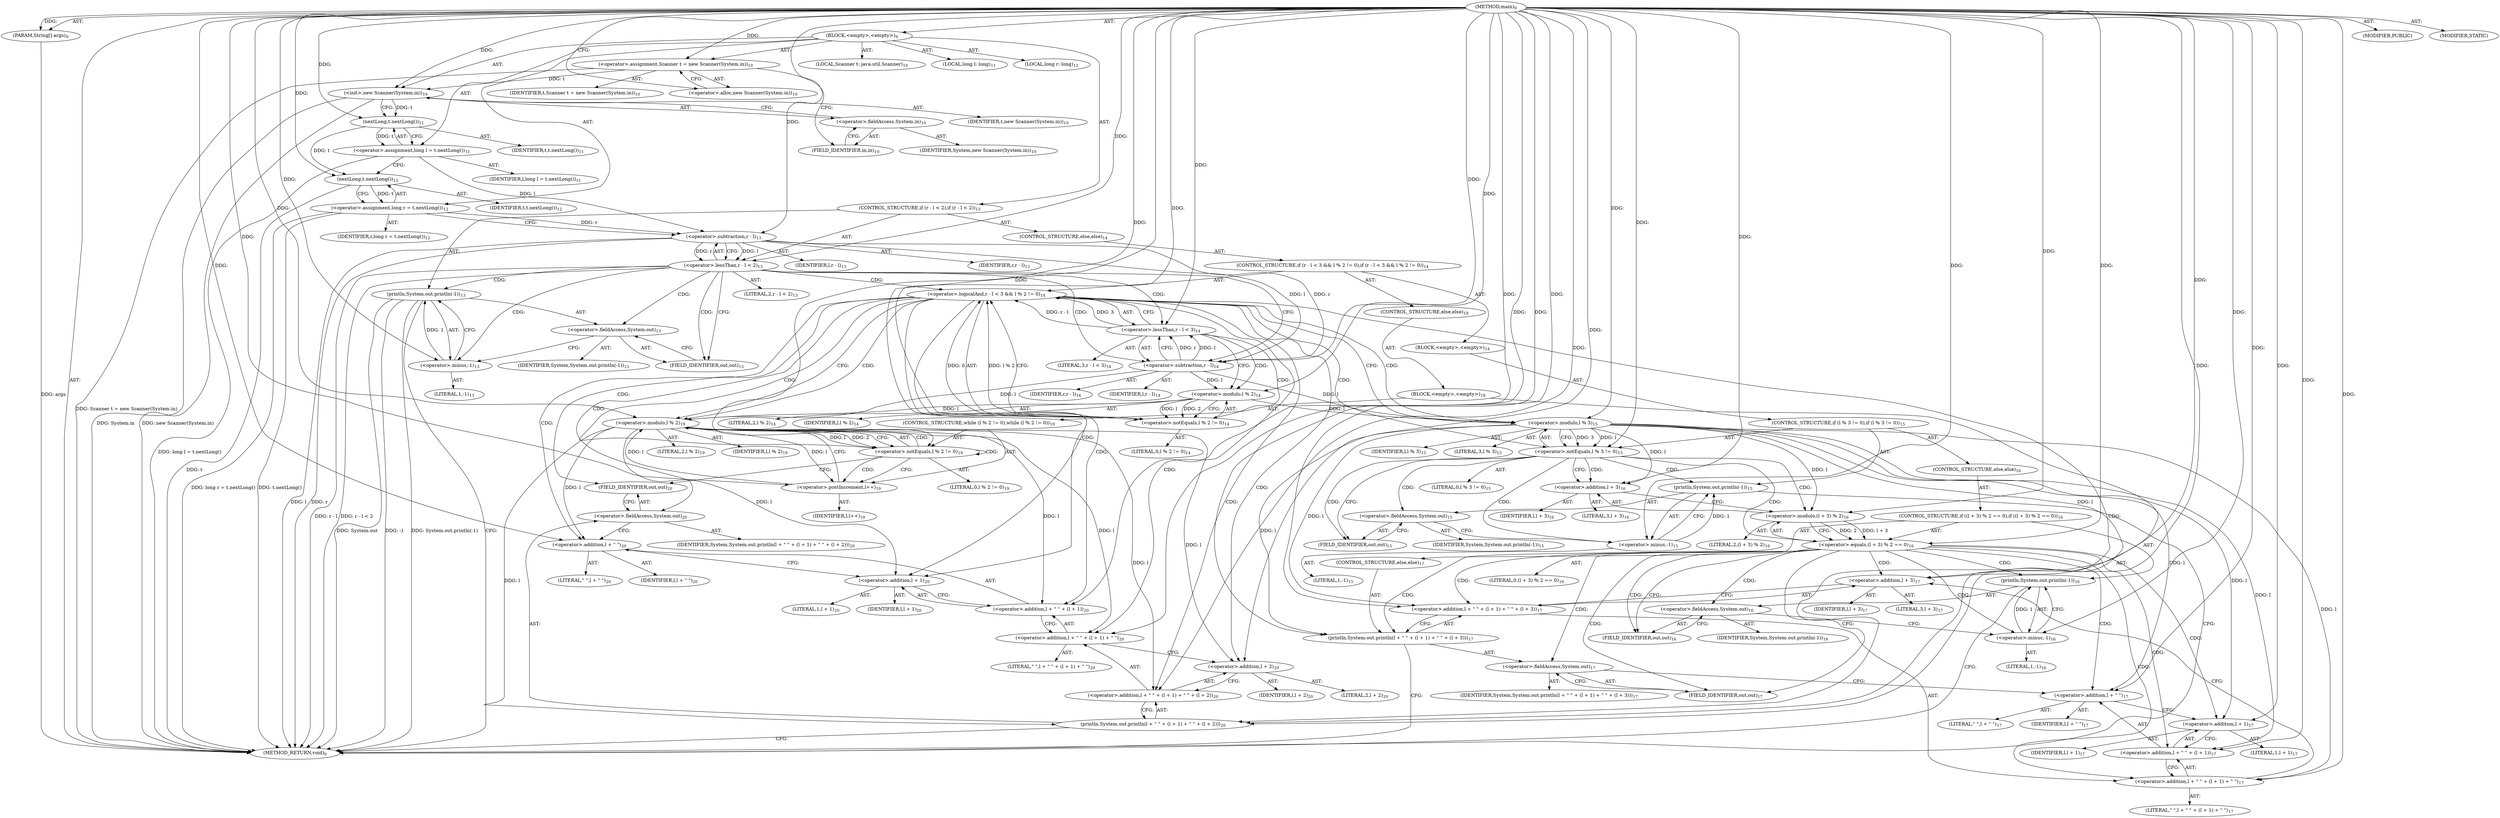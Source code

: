digraph "main" {  
"19" [label = <(METHOD,main)<SUB>9</SUB>> ]
"20" [label = <(PARAM,String[] args)<SUB>9</SUB>> ]
"21" [label = <(BLOCK,&lt;empty&gt;,&lt;empty&gt;)<SUB>9</SUB>> ]
"4" [label = <(LOCAL,Scanner t: java.util.Scanner)<SUB>10</SUB>> ]
"22" [label = <(&lt;operator&gt;.assignment,Scanner t = new Scanner(System.in))<SUB>10</SUB>> ]
"23" [label = <(IDENTIFIER,t,Scanner t = new Scanner(System.in))<SUB>10</SUB>> ]
"24" [label = <(&lt;operator&gt;.alloc,new Scanner(System.in))<SUB>10</SUB>> ]
"25" [label = <(&lt;init&gt;,new Scanner(System.in))<SUB>10</SUB>> ]
"3" [label = <(IDENTIFIER,t,new Scanner(System.in))<SUB>10</SUB>> ]
"26" [label = <(&lt;operator&gt;.fieldAccess,System.in)<SUB>10</SUB>> ]
"27" [label = <(IDENTIFIER,System,new Scanner(System.in))<SUB>10</SUB>> ]
"28" [label = <(FIELD_IDENTIFIER,in,in)<SUB>10</SUB>> ]
"29" [label = <(LOCAL,long l: long)<SUB>11</SUB>> ]
"30" [label = <(&lt;operator&gt;.assignment,long l = t.nextLong())<SUB>11</SUB>> ]
"31" [label = <(IDENTIFIER,l,long l = t.nextLong())<SUB>11</SUB>> ]
"32" [label = <(nextLong,t.nextLong())<SUB>11</SUB>> ]
"33" [label = <(IDENTIFIER,t,t.nextLong())<SUB>11</SUB>> ]
"34" [label = <(LOCAL,long r: long)<SUB>12</SUB>> ]
"35" [label = <(&lt;operator&gt;.assignment,long r = t.nextLong())<SUB>12</SUB>> ]
"36" [label = <(IDENTIFIER,r,long r = t.nextLong())<SUB>12</SUB>> ]
"37" [label = <(nextLong,t.nextLong())<SUB>12</SUB>> ]
"38" [label = <(IDENTIFIER,t,t.nextLong())<SUB>12</SUB>> ]
"39" [label = <(CONTROL_STRUCTURE,if (r - l &lt; 2),if (r - l &lt; 2))<SUB>13</SUB>> ]
"40" [label = <(&lt;operator&gt;.lessThan,r - l &lt; 2)<SUB>13</SUB>> ]
"41" [label = <(&lt;operator&gt;.subtraction,r - l)<SUB>13</SUB>> ]
"42" [label = <(IDENTIFIER,r,r - l)<SUB>13</SUB>> ]
"43" [label = <(IDENTIFIER,l,r - l)<SUB>13</SUB>> ]
"44" [label = <(LITERAL,2,r - l &lt; 2)<SUB>13</SUB>> ]
"45" [label = <(println,System.out.println(-1))<SUB>13</SUB>> ]
"46" [label = <(&lt;operator&gt;.fieldAccess,System.out)<SUB>13</SUB>> ]
"47" [label = <(IDENTIFIER,System,System.out.println(-1))<SUB>13</SUB>> ]
"48" [label = <(FIELD_IDENTIFIER,out,out)<SUB>13</SUB>> ]
"49" [label = <(&lt;operator&gt;.minus,-1)<SUB>13</SUB>> ]
"50" [label = <(LITERAL,1,-1)<SUB>13</SUB>> ]
"51" [label = <(CONTROL_STRUCTURE,else,else)<SUB>14</SUB>> ]
"52" [label = <(CONTROL_STRUCTURE,if (r - l &lt; 3 &amp;&amp; l % 2 != 0),if (r - l &lt; 3 &amp;&amp; l % 2 != 0))<SUB>14</SUB>> ]
"53" [label = <(&lt;operator&gt;.logicalAnd,r - l &lt; 3 &amp;&amp; l % 2 != 0)<SUB>14</SUB>> ]
"54" [label = <(&lt;operator&gt;.lessThan,r - l &lt; 3)<SUB>14</SUB>> ]
"55" [label = <(&lt;operator&gt;.subtraction,r - l)<SUB>14</SUB>> ]
"56" [label = <(IDENTIFIER,r,r - l)<SUB>14</SUB>> ]
"57" [label = <(IDENTIFIER,l,r - l)<SUB>14</SUB>> ]
"58" [label = <(LITERAL,3,r - l &lt; 3)<SUB>14</SUB>> ]
"59" [label = <(&lt;operator&gt;.notEquals,l % 2 != 0)<SUB>14</SUB>> ]
"60" [label = <(&lt;operator&gt;.modulo,l % 2)<SUB>14</SUB>> ]
"61" [label = <(IDENTIFIER,l,l % 2)<SUB>14</SUB>> ]
"62" [label = <(LITERAL,2,l % 2)<SUB>14</SUB>> ]
"63" [label = <(LITERAL,0,l % 2 != 0)<SUB>14</SUB>> ]
"64" [label = <(BLOCK,&lt;empty&gt;,&lt;empty&gt;)<SUB>14</SUB>> ]
"65" [label = <(CONTROL_STRUCTURE,if (l % 3 != 0),if (l % 3 != 0))<SUB>15</SUB>> ]
"66" [label = <(&lt;operator&gt;.notEquals,l % 3 != 0)<SUB>15</SUB>> ]
"67" [label = <(&lt;operator&gt;.modulo,l % 3)<SUB>15</SUB>> ]
"68" [label = <(IDENTIFIER,l,l % 3)<SUB>15</SUB>> ]
"69" [label = <(LITERAL,3,l % 3)<SUB>15</SUB>> ]
"70" [label = <(LITERAL,0,l % 3 != 0)<SUB>15</SUB>> ]
"71" [label = <(println,System.out.println(-1))<SUB>15</SUB>> ]
"72" [label = <(&lt;operator&gt;.fieldAccess,System.out)<SUB>15</SUB>> ]
"73" [label = <(IDENTIFIER,System,System.out.println(-1))<SUB>15</SUB>> ]
"74" [label = <(FIELD_IDENTIFIER,out,out)<SUB>15</SUB>> ]
"75" [label = <(&lt;operator&gt;.minus,-1)<SUB>15</SUB>> ]
"76" [label = <(LITERAL,1,-1)<SUB>15</SUB>> ]
"77" [label = <(CONTROL_STRUCTURE,else,else)<SUB>16</SUB>> ]
"78" [label = <(CONTROL_STRUCTURE,if ((l + 3) % 2 == 0),if ((l + 3) % 2 == 0))<SUB>16</SUB>> ]
"79" [label = <(&lt;operator&gt;.equals,(l + 3) % 2 == 0)<SUB>16</SUB>> ]
"80" [label = <(&lt;operator&gt;.modulo,(l + 3) % 2)<SUB>16</SUB>> ]
"81" [label = <(&lt;operator&gt;.addition,l + 3)<SUB>16</SUB>> ]
"82" [label = <(IDENTIFIER,l,l + 3)<SUB>16</SUB>> ]
"83" [label = <(LITERAL,3,l + 3)<SUB>16</SUB>> ]
"84" [label = <(LITERAL,2,(l + 3) % 2)<SUB>16</SUB>> ]
"85" [label = <(LITERAL,0,(l + 3) % 2 == 0)<SUB>16</SUB>> ]
"86" [label = <(println,System.out.println(-1))<SUB>16</SUB>> ]
"87" [label = <(&lt;operator&gt;.fieldAccess,System.out)<SUB>16</SUB>> ]
"88" [label = <(IDENTIFIER,System,System.out.println(-1))<SUB>16</SUB>> ]
"89" [label = <(FIELD_IDENTIFIER,out,out)<SUB>16</SUB>> ]
"90" [label = <(&lt;operator&gt;.minus,-1)<SUB>16</SUB>> ]
"91" [label = <(LITERAL,1,-1)<SUB>16</SUB>> ]
"92" [label = <(CONTROL_STRUCTURE,else,else)<SUB>17</SUB>> ]
"93" [label = <(println,System.out.println(l + &quot; &quot; + (l + 1) + &quot; &quot; + (l + 3)))<SUB>17</SUB>> ]
"94" [label = <(&lt;operator&gt;.fieldAccess,System.out)<SUB>17</SUB>> ]
"95" [label = <(IDENTIFIER,System,System.out.println(l + &quot; &quot; + (l + 1) + &quot; &quot; + (l + 3)))<SUB>17</SUB>> ]
"96" [label = <(FIELD_IDENTIFIER,out,out)<SUB>17</SUB>> ]
"97" [label = <(&lt;operator&gt;.addition,l + &quot; &quot; + (l + 1) + &quot; &quot; + (l + 3))<SUB>17</SUB>> ]
"98" [label = <(&lt;operator&gt;.addition,l + &quot; &quot; + (l + 1) + &quot; &quot;)<SUB>17</SUB>> ]
"99" [label = <(&lt;operator&gt;.addition,l + &quot; &quot; + (l + 1))<SUB>17</SUB>> ]
"100" [label = <(&lt;operator&gt;.addition,l + &quot; &quot;)<SUB>17</SUB>> ]
"101" [label = <(IDENTIFIER,l,l + &quot; &quot;)<SUB>17</SUB>> ]
"102" [label = <(LITERAL,&quot; &quot;,l + &quot; &quot;)<SUB>17</SUB>> ]
"103" [label = <(&lt;operator&gt;.addition,l + 1)<SUB>17</SUB>> ]
"104" [label = <(IDENTIFIER,l,l + 1)<SUB>17</SUB>> ]
"105" [label = <(LITERAL,1,l + 1)<SUB>17</SUB>> ]
"106" [label = <(LITERAL,&quot; &quot;,l + &quot; &quot; + (l + 1) + &quot; &quot;)<SUB>17</SUB>> ]
"107" [label = <(&lt;operator&gt;.addition,l + 3)<SUB>17</SUB>> ]
"108" [label = <(IDENTIFIER,l,l + 3)<SUB>17</SUB>> ]
"109" [label = <(LITERAL,3,l + 3)<SUB>17</SUB>> ]
"110" [label = <(CONTROL_STRUCTURE,else,else)<SUB>18</SUB>> ]
"111" [label = <(BLOCK,&lt;empty&gt;,&lt;empty&gt;)<SUB>18</SUB>> ]
"112" [label = <(CONTROL_STRUCTURE,while (l % 2 != 0),while (l % 2 != 0))<SUB>19</SUB>> ]
"113" [label = <(&lt;operator&gt;.notEquals,l % 2 != 0)<SUB>19</SUB>> ]
"114" [label = <(&lt;operator&gt;.modulo,l % 2)<SUB>19</SUB>> ]
"115" [label = <(IDENTIFIER,l,l % 2)<SUB>19</SUB>> ]
"116" [label = <(LITERAL,2,l % 2)<SUB>19</SUB>> ]
"117" [label = <(LITERAL,0,l % 2 != 0)<SUB>19</SUB>> ]
"118" [label = <(&lt;operator&gt;.postIncrement,l++)<SUB>19</SUB>> ]
"119" [label = <(IDENTIFIER,l,l++)<SUB>19</SUB>> ]
"120" [label = <(println,System.out.println(l + &quot; &quot; + (l + 1) + &quot; &quot; + (l + 2)))<SUB>20</SUB>> ]
"121" [label = <(&lt;operator&gt;.fieldAccess,System.out)<SUB>20</SUB>> ]
"122" [label = <(IDENTIFIER,System,System.out.println(l + &quot; &quot; + (l + 1) + &quot; &quot; + (l + 2)))<SUB>20</SUB>> ]
"123" [label = <(FIELD_IDENTIFIER,out,out)<SUB>20</SUB>> ]
"124" [label = <(&lt;operator&gt;.addition,l + &quot; &quot; + (l + 1) + &quot; &quot; + (l + 2))<SUB>20</SUB>> ]
"125" [label = <(&lt;operator&gt;.addition,l + &quot; &quot; + (l + 1) + &quot; &quot;)<SUB>20</SUB>> ]
"126" [label = <(&lt;operator&gt;.addition,l + &quot; &quot; + (l + 1))<SUB>20</SUB>> ]
"127" [label = <(&lt;operator&gt;.addition,l + &quot; &quot;)<SUB>20</SUB>> ]
"128" [label = <(IDENTIFIER,l,l + &quot; &quot;)<SUB>20</SUB>> ]
"129" [label = <(LITERAL,&quot; &quot;,l + &quot; &quot;)<SUB>20</SUB>> ]
"130" [label = <(&lt;operator&gt;.addition,l + 1)<SUB>20</SUB>> ]
"131" [label = <(IDENTIFIER,l,l + 1)<SUB>20</SUB>> ]
"132" [label = <(LITERAL,1,l + 1)<SUB>20</SUB>> ]
"133" [label = <(LITERAL,&quot; &quot;,l + &quot; &quot; + (l + 1) + &quot; &quot;)<SUB>20</SUB>> ]
"134" [label = <(&lt;operator&gt;.addition,l + 2)<SUB>20</SUB>> ]
"135" [label = <(IDENTIFIER,l,l + 2)<SUB>20</SUB>> ]
"136" [label = <(LITERAL,2,l + 2)<SUB>20</SUB>> ]
"137" [label = <(MODIFIER,PUBLIC)> ]
"138" [label = <(MODIFIER,STATIC)> ]
"139" [label = <(METHOD_RETURN,void)<SUB>9</SUB>> ]
  "19" -> "20"  [ label = "AST: "] 
  "19" -> "21"  [ label = "AST: "] 
  "19" -> "137"  [ label = "AST: "] 
  "19" -> "138"  [ label = "AST: "] 
  "19" -> "139"  [ label = "AST: "] 
  "21" -> "4"  [ label = "AST: "] 
  "21" -> "22"  [ label = "AST: "] 
  "21" -> "25"  [ label = "AST: "] 
  "21" -> "29"  [ label = "AST: "] 
  "21" -> "30"  [ label = "AST: "] 
  "21" -> "34"  [ label = "AST: "] 
  "21" -> "35"  [ label = "AST: "] 
  "21" -> "39"  [ label = "AST: "] 
  "22" -> "23"  [ label = "AST: "] 
  "22" -> "24"  [ label = "AST: "] 
  "25" -> "3"  [ label = "AST: "] 
  "25" -> "26"  [ label = "AST: "] 
  "26" -> "27"  [ label = "AST: "] 
  "26" -> "28"  [ label = "AST: "] 
  "30" -> "31"  [ label = "AST: "] 
  "30" -> "32"  [ label = "AST: "] 
  "32" -> "33"  [ label = "AST: "] 
  "35" -> "36"  [ label = "AST: "] 
  "35" -> "37"  [ label = "AST: "] 
  "37" -> "38"  [ label = "AST: "] 
  "39" -> "40"  [ label = "AST: "] 
  "39" -> "45"  [ label = "AST: "] 
  "39" -> "51"  [ label = "AST: "] 
  "40" -> "41"  [ label = "AST: "] 
  "40" -> "44"  [ label = "AST: "] 
  "41" -> "42"  [ label = "AST: "] 
  "41" -> "43"  [ label = "AST: "] 
  "45" -> "46"  [ label = "AST: "] 
  "45" -> "49"  [ label = "AST: "] 
  "46" -> "47"  [ label = "AST: "] 
  "46" -> "48"  [ label = "AST: "] 
  "49" -> "50"  [ label = "AST: "] 
  "51" -> "52"  [ label = "AST: "] 
  "52" -> "53"  [ label = "AST: "] 
  "52" -> "64"  [ label = "AST: "] 
  "52" -> "110"  [ label = "AST: "] 
  "53" -> "54"  [ label = "AST: "] 
  "53" -> "59"  [ label = "AST: "] 
  "54" -> "55"  [ label = "AST: "] 
  "54" -> "58"  [ label = "AST: "] 
  "55" -> "56"  [ label = "AST: "] 
  "55" -> "57"  [ label = "AST: "] 
  "59" -> "60"  [ label = "AST: "] 
  "59" -> "63"  [ label = "AST: "] 
  "60" -> "61"  [ label = "AST: "] 
  "60" -> "62"  [ label = "AST: "] 
  "64" -> "65"  [ label = "AST: "] 
  "65" -> "66"  [ label = "AST: "] 
  "65" -> "71"  [ label = "AST: "] 
  "65" -> "77"  [ label = "AST: "] 
  "66" -> "67"  [ label = "AST: "] 
  "66" -> "70"  [ label = "AST: "] 
  "67" -> "68"  [ label = "AST: "] 
  "67" -> "69"  [ label = "AST: "] 
  "71" -> "72"  [ label = "AST: "] 
  "71" -> "75"  [ label = "AST: "] 
  "72" -> "73"  [ label = "AST: "] 
  "72" -> "74"  [ label = "AST: "] 
  "75" -> "76"  [ label = "AST: "] 
  "77" -> "78"  [ label = "AST: "] 
  "78" -> "79"  [ label = "AST: "] 
  "78" -> "86"  [ label = "AST: "] 
  "78" -> "92"  [ label = "AST: "] 
  "79" -> "80"  [ label = "AST: "] 
  "79" -> "85"  [ label = "AST: "] 
  "80" -> "81"  [ label = "AST: "] 
  "80" -> "84"  [ label = "AST: "] 
  "81" -> "82"  [ label = "AST: "] 
  "81" -> "83"  [ label = "AST: "] 
  "86" -> "87"  [ label = "AST: "] 
  "86" -> "90"  [ label = "AST: "] 
  "87" -> "88"  [ label = "AST: "] 
  "87" -> "89"  [ label = "AST: "] 
  "90" -> "91"  [ label = "AST: "] 
  "92" -> "93"  [ label = "AST: "] 
  "93" -> "94"  [ label = "AST: "] 
  "93" -> "97"  [ label = "AST: "] 
  "94" -> "95"  [ label = "AST: "] 
  "94" -> "96"  [ label = "AST: "] 
  "97" -> "98"  [ label = "AST: "] 
  "97" -> "107"  [ label = "AST: "] 
  "98" -> "99"  [ label = "AST: "] 
  "98" -> "106"  [ label = "AST: "] 
  "99" -> "100"  [ label = "AST: "] 
  "99" -> "103"  [ label = "AST: "] 
  "100" -> "101"  [ label = "AST: "] 
  "100" -> "102"  [ label = "AST: "] 
  "103" -> "104"  [ label = "AST: "] 
  "103" -> "105"  [ label = "AST: "] 
  "107" -> "108"  [ label = "AST: "] 
  "107" -> "109"  [ label = "AST: "] 
  "110" -> "111"  [ label = "AST: "] 
  "111" -> "112"  [ label = "AST: "] 
  "111" -> "120"  [ label = "AST: "] 
  "112" -> "113"  [ label = "AST: "] 
  "112" -> "118"  [ label = "AST: "] 
  "113" -> "114"  [ label = "AST: "] 
  "113" -> "117"  [ label = "AST: "] 
  "114" -> "115"  [ label = "AST: "] 
  "114" -> "116"  [ label = "AST: "] 
  "118" -> "119"  [ label = "AST: "] 
  "120" -> "121"  [ label = "AST: "] 
  "120" -> "124"  [ label = "AST: "] 
  "121" -> "122"  [ label = "AST: "] 
  "121" -> "123"  [ label = "AST: "] 
  "124" -> "125"  [ label = "AST: "] 
  "124" -> "134"  [ label = "AST: "] 
  "125" -> "126"  [ label = "AST: "] 
  "125" -> "133"  [ label = "AST: "] 
  "126" -> "127"  [ label = "AST: "] 
  "126" -> "130"  [ label = "AST: "] 
  "127" -> "128"  [ label = "AST: "] 
  "127" -> "129"  [ label = "AST: "] 
  "130" -> "131"  [ label = "AST: "] 
  "130" -> "132"  [ label = "AST: "] 
  "134" -> "135"  [ label = "AST: "] 
  "134" -> "136"  [ label = "AST: "] 
  "22" -> "28"  [ label = "CFG: "] 
  "25" -> "32"  [ label = "CFG: "] 
  "30" -> "37"  [ label = "CFG: "] 
  "35" -> "41"  [ label = "CFG: "] 
  "24" -> "22"  [ label = "CFG: "] 
  "26" -> "25"  [ label = "CFG: "] 
  "32" -> "30"  [ label = "CFG: "] 
  "37" -> "35"  [ label = "CFG: "] 
  "40" -> "48"  [ label = "CFG: "] 
  "40" -> "55"  [ label = "CFG: "] 
  "45" -> "139"  [ label = "CFG: "] 
  "28" -> "26"  [ label = "CFG: "] 
  "41" -> "40"  [ label = "CFG: "] 
  "46" -> "49"  [ label = "CFG: "] 
  "49" -> "45"  [ label = "CFG: "] 
  "48" -> "46"  [ label = "CFG: "] 
  "53" -> "67"  [ label = "CFG: "] 
  "53" -> "114"  [ label = "CFG: "] 
  "54" -> "53"  [ label = "CFG: "] 
  "54" -> "60"  [ label = "CFG: "] 
  "59" -> "53"  [ label = "CFG: "] 
  "55" -> "54"  [ label = "CFG: "] 
  "60" -> "59"  [ label = "CFG: "] 
  "66" -> "74"  [ label = "CFG: "] 
  "66" -> "81"  [ label = "CFG: "] 
  "71" -> "139"  [ label = "CFG: "] 
  "120" -> "139"  [ label = "CFG: "] 
  "67" -> "66"  [ label = "CFG: "] 
  "72" -> "75"  [ label = "CFG: "] 
  "75" -> "71"  [ label = "CFG: "] 
  "113" -> "118"  [ label = "CFG: "] 
  "113" -> "123"  [ label = "CFG: "] 
  "118" -> "114"  [ label = "CFG: "] 
  "121" -> "127"  [ label = "CFG: "] 
  "124" -> "120"  [ label = "CFG: "] 
  "74" -> "72"  [ label = "CFG: "] 
  "79" -> "89"  [ label = "CFG: "] 
  "79" -> "96"  [ label = "CFG: "] 
  "86" -> "139"  [ label = "CFG: "] 
  "114" -> "113"  [ label = "CFG: "] 
  "123" -> "121"  [ label = "CFG: "] 
  "125" -> "134"  [ label = "CFG: "] 
  "134" -> "124"  [ label = "CFG: "] 
  "80" -> "79"  [ label = "CFG: "] 
  "87" -> "90"  [ label = "CFG: "] 
  "90" -> "86"  [ label = "CFG: "] 
  "93" -> "139"  [ label = "CFG: "] 
  "126" -> "125"  [ label = "CFG: "] 
  "81" -> "80"  [ label = "CFG: "] 
  "89" -> "87"  [ label = "CFG: "] 
  "94" -> "100"  [ label = "CFG: "] 
  "97" -> "93"  [ label = "CFG: "] 
  "127" -> "130"  [ label = "CFG: "] 
  "130" -> "126"  [ label = "CFG: "] 
  "96" -> "94"  [ label = "CFG: "] 
  "98" -> "107"  [ label = "CFG: "] 
  "107" -> "97"  [ label = "CFG: "] 
  "99" -> "98"  [ label = "CFG: "] 
  "100" -> "103"  [ label = "CFG: "] 
  "103" -> "99"  [ label = "CFG: "] 
  "19" -> "24"  [ label = "CFG: "] 
  "20" -> "139"  [ label = "DDG: args"] 
  "22" -> "139"  [ label = "DDG: Scanner t = new Scanner(System.in)"] 
  "25" -> "139"  [ label = "DDG: System.in"] 
  "25" -> "139"  [ label = "DDG: new Scanner(System.in)"] 
  "30" -> "139"  [ label = "DDG: long l = t.nextLong()"] 
  "37" -> "139"  [ label = "DDG: t"] 
  "35" -> "139"  [ label = "DDG: t.nextLong()"] 
  "35" -> "139"  [ label = "DDG: long r = t.nextLong()"] 
  "41" -> "139"  [ label = "DDG: r"] 
  "41" -> "139"  [ label = "DDG: l"] 
  "40" -> "139"  [ label = "DDG: r - l"] 
  "40" -> "139"  [ label = "DDG: r - l &lt; 2"] 
  "45" -> "139"  [ label = "DDG: System.out"] 
  "45" -> "139"  [ label = "DDG: -1"] 
  "45" -> "139"  [ label = "DDG: System.out.println(-1)"] 
  "19" -> "20"  [ label = "DDG: "] 
  "19" -> "22"  [ label = "DDG: "] 
  "32" -> "30"  [ label = "DDG: t"] 
  "37" -> "35"  [ label = "DDG: t"] 
  "22" -> "25"  [ label = "DDG: t"] 
  "19" -> "25"  [ label = "DDG: "] 
  "25" -> "32"  [ label = "DDG: t"] 
  "19" -> "32"  [ label = "DDG: "] 
  "32" -> "37"  [ label = "DDG: t"] 
  "19" -> "37"  [ label = "DDG: "] 
  "41" -> "40"  [ label = "DDG: r"] 
  "41" -> "40"  [ label = "DDG: l"] 
  "19" -> "40"  [ label = "DDG: "] 
  "49" -> "45"  [ label = "DDG: 1"] 
  "35" -> "41"  [ label = "DDG: r"] 
  "19" -> "41"  [ label = "DDG: "] 
  "30" -> "41"  [ label = "DDG: l"] 
  "19" -> "49"  [ label = "DDG: "] 
  "54" -> "53"  [ label = "DDG: r - l"] 
  "54" -> "53"  [ label = "DDG: 3"] 
  "59" -> "53"  [ label = "DDG: l % 2"] 
  "59" -> "53"  [ label = "DDG: 0"] 
  "55" -> "54"  [ label = "DDG: r"] 
  "55" -> "54"  [ label = "DDG: l"] 
  "19" -> "54"  [ label = "DDG: "] 
  "60" -> "59"  [ label = "DDG: l"] 
  "60" -> "59"  [ label = "DDG: 2"] 
  "19" -> "59"  [ label = "DDG: "] 
  "41" -> "55"  [ label = "DDG: r"] 
  "19" -> "55"  [ label = "DDG: "] 
  "41" -> "55"  [ label = "DDG: l"] 
  "55" -> "60"  [ label = "DDG: l"] 
  "19" -> "60"  [ label = "DDG: "] 
  "67" -> "66"  [ label = "DDG: l"] 
  "67" -> "66"  [ label = "DDG: 3"] 
  "19" -> "66"  [ label = "DDG: "] 
  "75" -> "71"  [ label = "DDG: 1"] 
  "114" -> "120"  [ label = "DDG: l"] 
  "19" -> "120"  [ label = "DDG: "] 
  "55" -> "67"  [ label = "DDG: l"] 
  "60" -> "67"  [ label = "DDG: l"] 
  "19" -> "67"  [ label = "DDG: "] 
  "19" -> "75"  [ label = "DDG: "] 
  "114" -> "113"  [ label = "DDG: l"] 
  "114" -> "113"  [ label = "DDG: 2"] 
  "19" -> "113"  [ label = "DDG: "] 
  "114" -> "118"  [ label = "DDG: l"] 
  "19" -> "118"  [ label = "DDG: "] 
  "114" -> "124"  [ label = "DDG: l"] 
  "19" -> "124"  [ label = "DDG: "] 
  "80" -> "79"  [ label = "DDG: l + 3"] 
  "80" -> "79"  [ label = "DDG: 2"] 
  "19" -> "79"  [ label = "DDG: "] 
  "90" -> "86"  [ label = "DDG: 1"] 
  "55" -> "114"  [ label = "DDG: l"] 
  "60" -> "114"  [ label = "DDG: l"] 
  "118" -> "114"  [ label = "DDG: l"] 
  "19" -> "114"  [ label = "DDG: "] 
  "114" -> "125"  [ label = "DDG: l"] 
  "19" -> "125"  [ label = "DDG: "] 
  "19" -> "134"  [ label = "DDG: "] 
  "114" -> "134"  [ label = "DDG: l"] 
  "67" -> "80"  [ label = "DDG: l"] 
  "19" -> "80"  [ label = "DDG: "] 
  "19" -> "90"  [ label = "DDG: "] 
  "19" -> "93"  [ label = "DDG: "] 
  "67" -> "93"  [ label = "DDG: l"] 
  "114" -> "126"  [ label = "DDG: l"] 
  "19" -> "126"  [ label = "DDG: "] 
  "67" -> "81"  [ label = "DDG: l"] 
  "19" -> "81"  [ label = "DDG: "] 
  "19" -> "97"  [ label = "DDG: "] 
  "67" -> "97"  [ label = "DDG: l"] 
  "114" -> "127"  [ label = "DDG: l"] 
  "19" -> "127"  [ label = "DDG: "] 
  "19" -> "130"  [ label = "DDG: "] 
  "114" -> "130"  [ label = "DDG: l"] 
  "19" -> "98"  [ label = "DDG: "] 
  "67" -> "98"  [ label = "DDG: l"] 
  "19" -> "107"  [ label = "DDG: "] 
  "67" -> "107"  [ label = "DDG: l"] 
  "19" -> "99"  [ label = "DDG: "] 
  "67" -> "99"  [ label = "DDG: l"] 
  "19" -> "100"  [ label = "DDG: "] 
  "67" -> "100"  [ label = "DDG: l"] 
  "19" -> "103"  [ label = "DDG: "] 
  "67" -> "103"  [ label = "DDG: l"] 
  "40" -> "48"  [ label = "CDG: "] 
  "40" -> "49"  [ label = "CDG: "] 
  "40" -> "46"  [ label = "CDG: "] 
  "40" -> "45"  [ label = "CDG: "] 
  "40" -> "54"  [ label = "CDG: "] 
  "40" -> "53"  [ label = "CDG: "] 
  "40" -> "55"  [ label = "CDG: "] 
  "53" -> "66"  [ label = "CDG: "] 
  "53" -> "120"  [ label = "CDG: "] 
  "53" -> "113"  [ label = "CDG: "] 
  "53" -> "114"  [ label = "CDG: "] 
  "53" -> "67"  [ label = "CDG: "] 
  "53" -> "121"  [ label = "CDG: "] 
  "53" -> "123"  [ label = "CDG: "] 
  "53" -> "134"  [ label = "CDG: "] 
  "53" -> "126"  [ label = "CDG: "] 
  "53" -> "130"  [ label = "CDG: "] 
  "53" -> "127"  [ label = "CDG: "] 
  "53" -> "124"  [ label = "CDG: "] 
  "53" -> "125"  [ label = "CDG: "] 
  "54" -> "60"  [ label = "CDG: "] 
  "54" -> "59"  [ label = "CDG: "] 
  "66" -> "75"  [ label = "CDG: "] 
  "66" -> "81"  [ label = "CDG: "] 
  "66" -> "72"  [ label = "CDG: "] 
  "66" -> "74"  [ label = "CDG: "] 
  "66" -> "79"  [ label = "CDG: "] 
  "66" -> "80"  [ label = "CDG: "] 
  "66" -> "71"  [ label = "CDG: "] 
  "113" -> "113"  [ label = "CDG: "] 
  "113" -> "114"  [ label = "CDG: "] 
  "113" -> "118"  [ label = "CDG: "] 
  "79" -> "107"  [ label = "CDG: "] 
  "79" -> "94"  [ label = "CDG: "] 
  "79" -> "96"  [ label = "CDG: "] 
  "79" -> "89"  [ label = "CDG: "] 
  "79" -> "98"  [ label = "CDG: "] 
  "79" -> "99"  [ label = "CDG: "] 
  "79" -> "103"  [ label = "CDG: "] 
  "79" -> "87"  [ label = "CDG: "] 
  "79" -> "97"  [ label = "CDG: "] 
  "79" -> "93"  [ label = "CDG: "] 
  "79" -> "90"  [ label = "CDG: "] 
  "79" -> "100"  [ label = "CDG: "] 
  "79" -> "86"  [ label = "CDG: "] 
}
